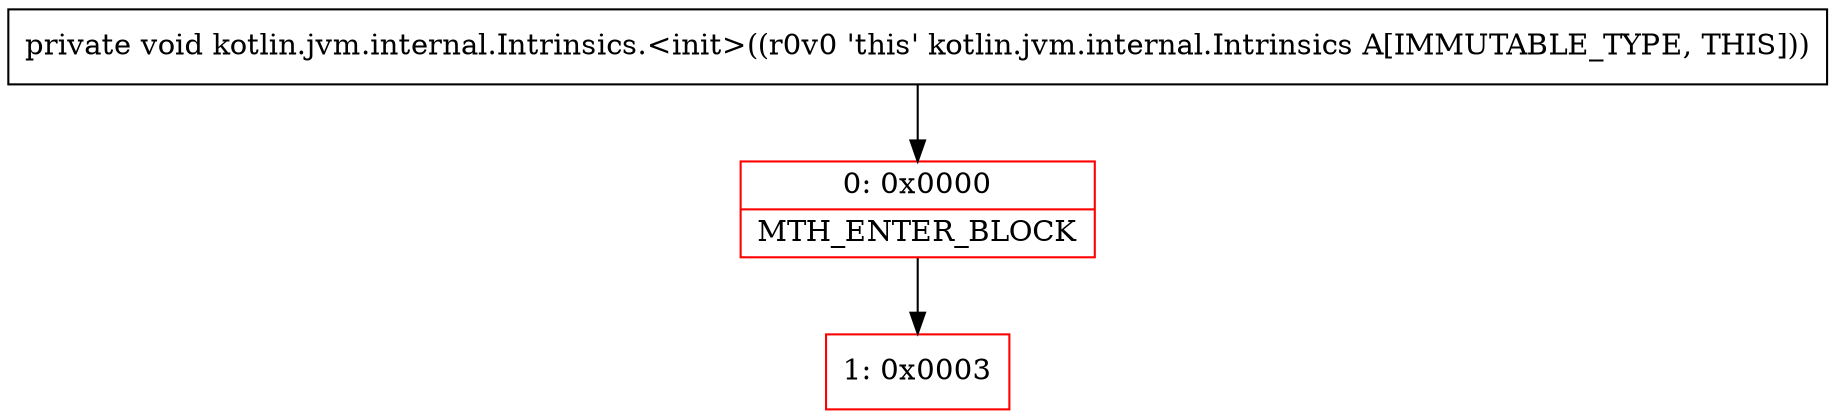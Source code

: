 digraph "CFG forkotlin.jvm.internal.Intrinsics.\<init\>()V" {
subgraph cluster_Region_1908231492 {
label = "R(0)";
node [shape=record,color=blue];
}
Node_0 [shape=record,color=red,label="{0\:\ 0x0000|MTH_ENTER_BLOCK\l}"];
Node_1 [shape=record,color=red,label="{1\:\ 0x0003}"];
MethodNode[shape=record,label="{private void kotlin.jvm.internal.Intrinsics.\<init\>((r0v0 'this' kotlin.jvm.internal.Intrinsics A[IMMUTABLE_TYPE, THIS])) }"];
MethodNode -> Node_0;
Node_0 -> Node_1;
}

